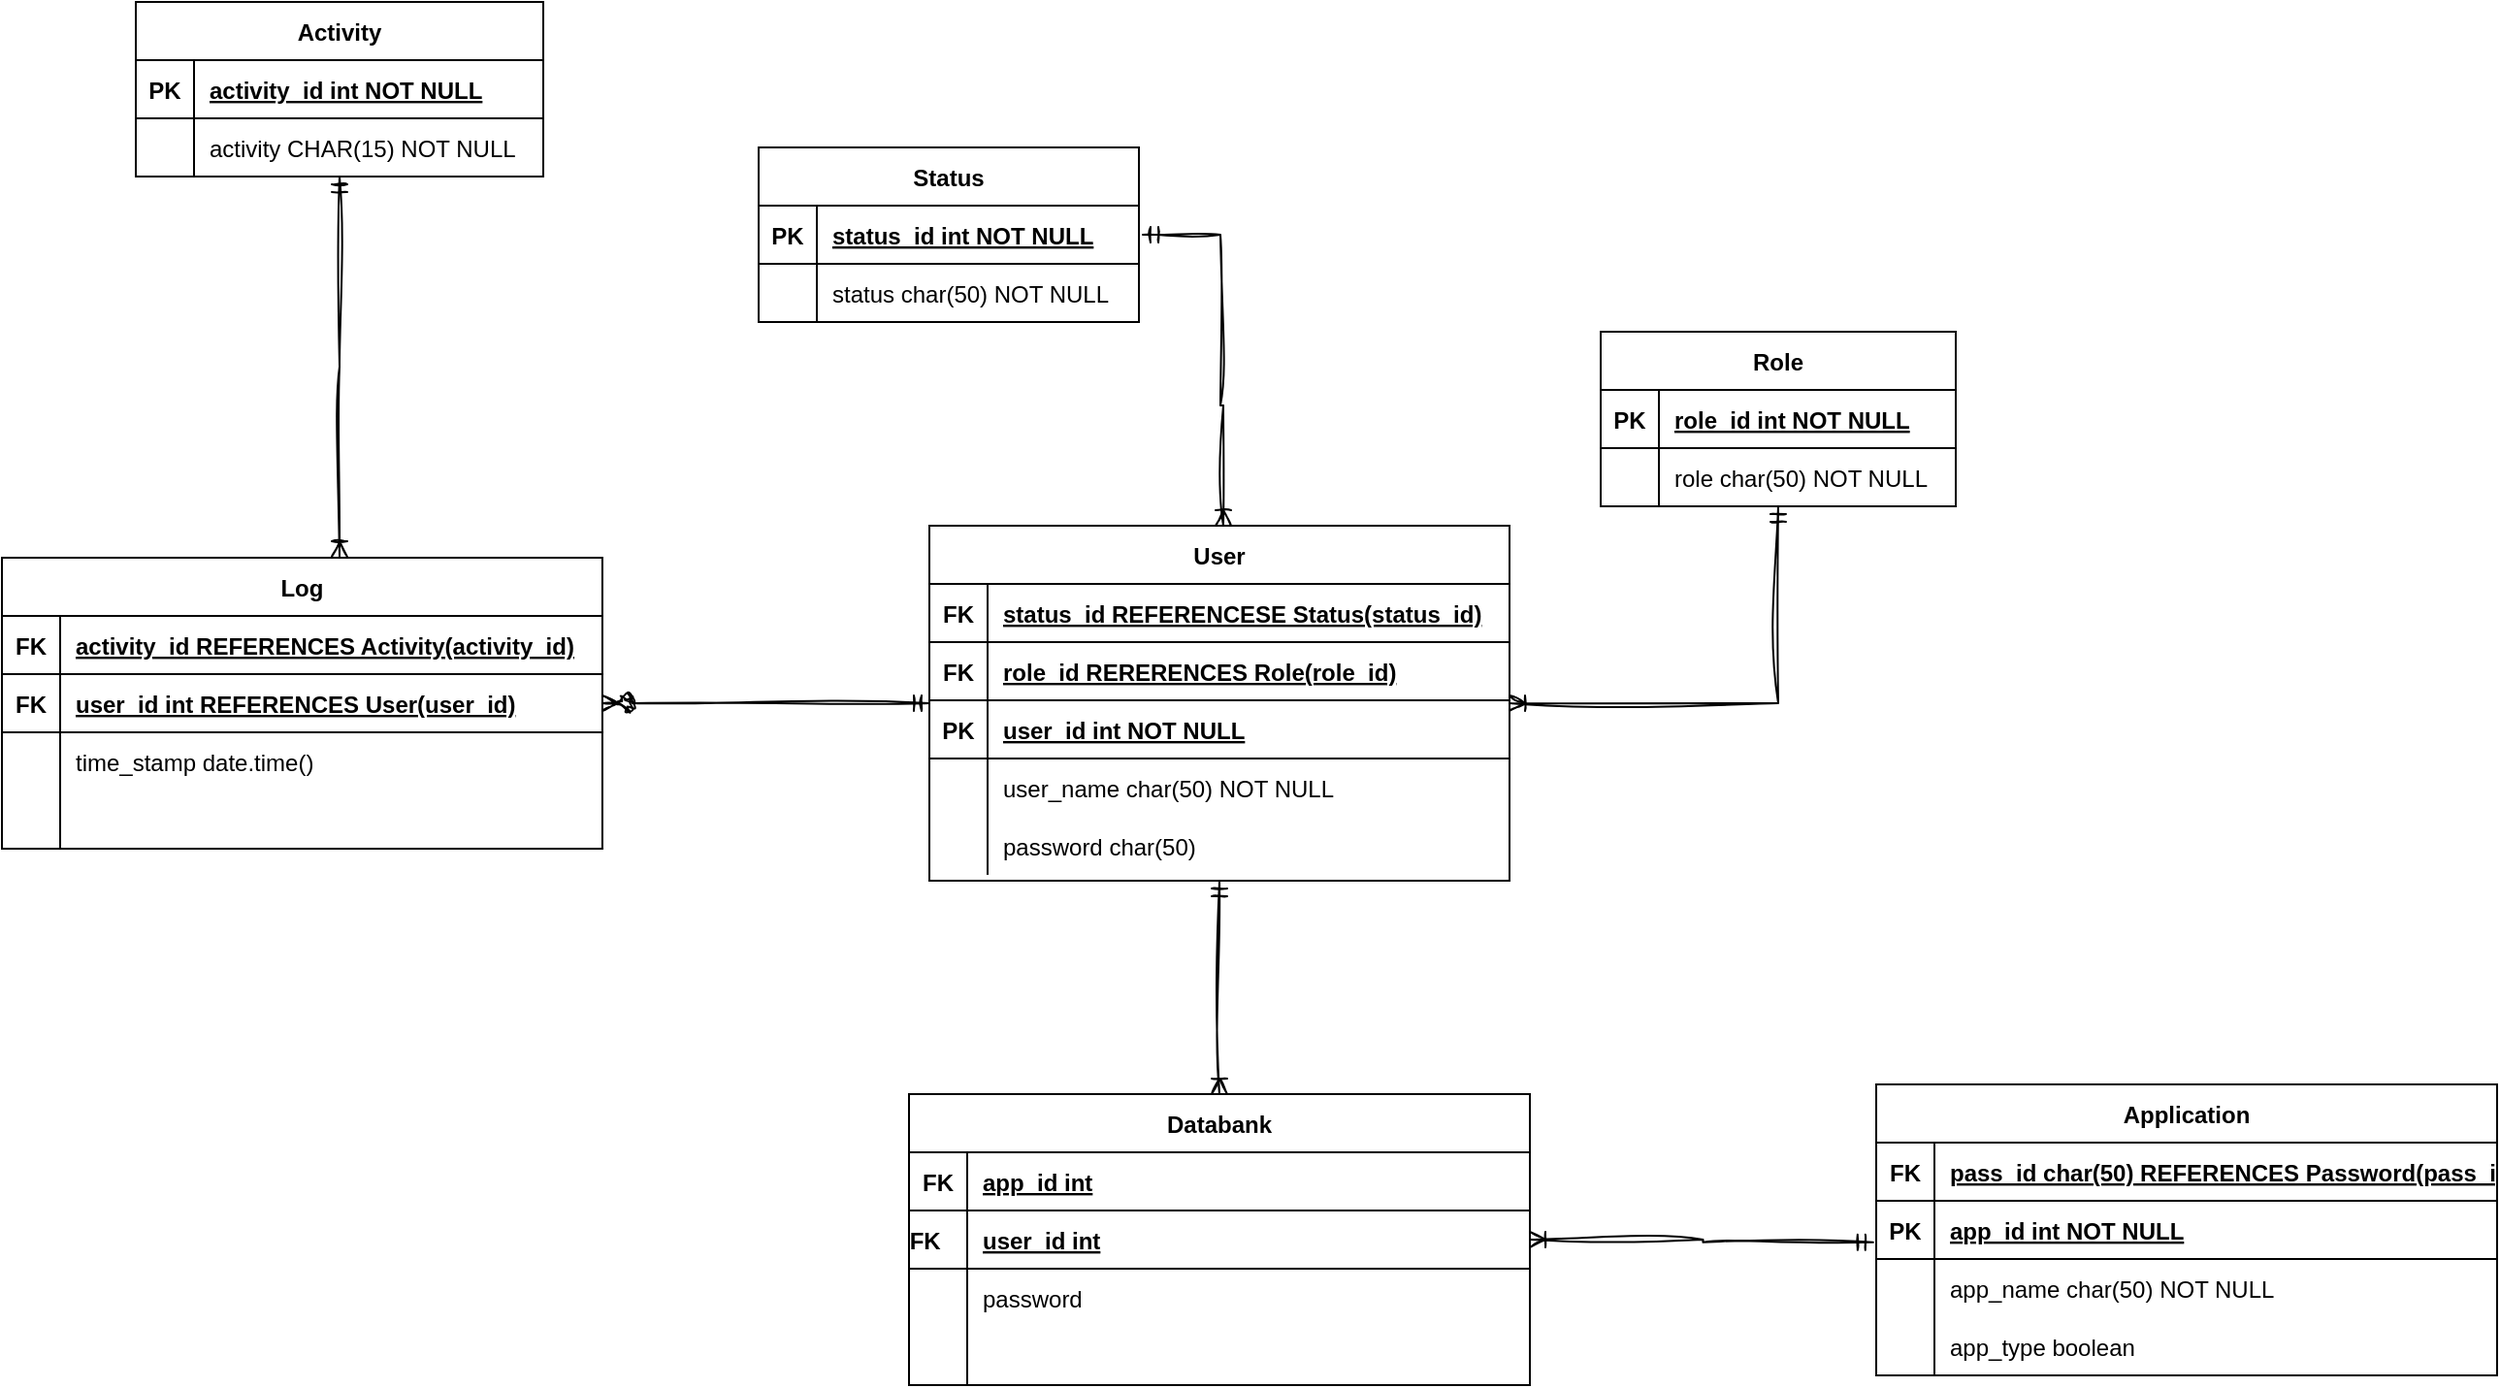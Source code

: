 <mxfile version="22.0.3" type="device">
  <diagram name="Page-1" id="aqVwQieO90Q4xsG5LB4O">
    <mxGraphModel dx="2672" dy="2032" grid="0" gridSize="10" guides="1" tooltips="1" connect="1" arrows="1" fold="1" page="0" pageScale="1" pageWidth="4681" pageHeight="3300" math="0" shadow="0">
      <root>
        <mxCell id="0" />
        <mxCell id="1" parent="0" />
        <mxCell id="vnnCWyB3f3CDW_AgEJmK-152" value="Role" style="shape=table;startSize=30;container=1;collapsible=1;childLayout=tableLayout;fixedRows=1;rowLines=0;fontStyle=1;align=center;resizeLast=1;" vertex="1" parent="1">
          <mxGeometry x="-46" y="-283" width="183" height="90" as="geometry" />
        </mxCell>
        <mxCell id="vnnCWyB3f3CDW_AgEJmK-153" value="" style="shape=tableRow;horizontal=0;startSize=0;swimlaneHead=0;swimlaneBody=0;fillColor=none;collapsible=0;dropTarget=0;points=[[0,0.5],[1,0.5]];portConstraint=eastwest;strokeColor=inherit;top=0;left=0;right=0;bottom=1;" vertex="1" parent="vnnCWyB3f3CDW_AgEJmK-152">
          <mxGeometry y="30" width="183" height="30" as="geometry" />
        </mxCell>
        <mxCell id="vnnCWyB3f3CDW_AgEJmK-154" value="PK" style="shape=partialRectangle;overflow=hidden;connectable=0;fillColor=none;strokeColor=inherit;top=0;left=0;bottom=0;right=0;fontStyle=1;" vertex="1" parent="vnnCWyB3f3CDW_AgEJmK-153">
          <mxGeometry width="30" height="30" as="geometry">
            <mxRectangle width="30" height="30" as="alternateBounds" />
          </mxGeometry>
        </mxCell>
        <mxCell id="vnnCWyB3f3CDW_AgEJmK-155" value="role_id int NOT NULL " style="shape=partialRectangle;overflow=hidden;connectable=0;fillColor=none;align=left;strokeColor=inherit;top=0;left=0;bottom=0;right=0;spacingLeft=6;fontStyle=5;" vertex="1" parent="vnnCWyB3f3CDW_AgEJmK-153">
          <mxGeometry x="30" width="153" height="30" as="geometry">
            <mxRectangle width="153" height="30" as="alternateBounds" />
          </mxGeometry>
        </mxCell>
        <mxCell id="vnnCWyB3f3CDW_AgEJmK-156" value="" style="shape=tableRow;horizontal=0;startSize=0;swimlaneHead=0;swimlaneBody=0;fillColor=none;collapsible=0;dropTarget=0;points=[[0,0.5],[1,0.5]];portConstraint=eastwest;strokeColor=inherit;top=0;left=0;right=0;bottom=0;" vertex="1" parent="vnnCWyB3f3CDW_AgEJmK-152">
          <mxGeometry y="60" width="183" height="30" as="geometry" />
        </mxCell>
        <mxCell id="vnnCWyB3f3CDW_AgEJmK-157" value="" style="shape=partialRectangle;overflow=hidden;connectable=0;fillColor=none;strokeColor=inherit;top=0;left=0;bottom=0;right=0;" vertex="1" parent="vnnCWyB3f3CDW_AgEJmK-156">
          <mxGeometry width="30" height="30" as="geometry">
            <mxRectangle width="30" height="30" as="alternateBounds" />
          </mxGeometry>
        </mxCell>
        <mxCell id="vnnCWyB3f3CDW_AgEJmK-158" value="role char(50) NOT NULL" style="shape=partialRectangle;overflow=hidden;connectable=0;fillColor=none;align=left;strokeColor=inherit;top=0;left=0;bottom=0;right=0;spacingLeft=6;" vertex="1" parent="vnnCWyB3f3CDW_AgEJmK-156">
          <mxGeometry x="30" width="153" height="30" as="geometry">
            <mxRectangle width="153" height="30" as="alternateBounds" />
          </mxGeometry>
        </mxCell>
        <mxCell id="vnnCWyB3f3CDW_AgEJmK-159" value="Status" style="shape=table;startSize=30;container=1;collapsible=1;childLayout=tableLayout;fixedRows=1;rowLines=0;fontStyle=1;align=center;resizeLast=1;" vertex="1" parent="1">
          <mxGeometry x="-480" y="-378" width="196" height="90" as="geometry" />
        </mxCell>
        <mxCell id="vnnCWyB3f3CDW_AgEJmK-160" value="" style="shape=tableRow;horizontal=0;startSize=0;swimlaneHead=0;swimlaneBody=0;fillColor=none;collapsible=0;dropTarget=0;points=[[0,0.5],[1,0.5]];portConstraint=eastwest;strokeColor=inherit;top=0;left=0;right=0;bottom=1;" vertex="1" parent="vnnCWyB3f3CDW_AgEJmK-159">
          <mxGeometry y="30" width="196" height="30" as="geometry" />
        </mxCell>
        <mxCell id="vnnCWyB3f3CDW_AgEJmK-161" value="PK" style="shape=partialRectangle;overflow=hidden;connectable=0;fillColor=none;strokeColor=inherit;top=0;left=0;bottom=0;right=0;fontStyle=1;" vertex="1" parent="vnnCWyB3f3CDW_AgEJmK-160">
          <mxGeometry width="30" height="30" as="geometry">
            <mxRectangle width="30" height="30" as="alternateBounds" />
          </mxGeometry>
        </mxCell>
        <mxCell id="vnnCWyB3f3CDW_AgEJmK-162" value="status_id int NOT NULL " style="shape=partialRectangle;overflow=hidden;connectable=0;fillColor=none;align=left;strokeColor=inherit;top=0;left=0;bottom=0;right=0;spacingLeft=6;fontStyle=5;" vertex="1" parent="vnnCWyB3f3CDW_AgEJmK-160">
          <mxGeometry x="30" width="166" height="30" as="geometry">
            <mxRectangle width="166" height="30" as="alternateBounds" />
          </mxGeometry>
        </mxCell>
        <mxCell id="vnnCWyB3f3CDW_AgEJmK-163" value="" style="shape=tableRow;horizontal=0;startSize=0;swimlaneHead=0;swimlaneBody=0;fillColor=none;collapsible=0;dropTarget=0;points=[[0,0.5],[1,0.5]];portConstraint=eastwest;strokeColor=inherit;top=0;left=0;right=0;bottom=0;" vertex="1" parent="vnnCWyB3f3CDW_AgEJmK-159">
          <mxGeometry y="60" width="196" height="30" as="geometry" />
        </mxCell>
        <mxCell id="vnnCWyB3f3CDW_AgEJmK-164" value="" style="shape=partialRectangle;overflow=hidden;connectable=0;fillColor=none;strokeColor=inherit;top=0;left=0;bottom=0;right=0;" vertex="1" parent="vnnCWyB3f3CDW_AgEJmK-163">
          <mxGeometry width="30" height="30" as="geometry">
            <mxRectangle width="30" height="30" as="alternateBounds" />
          </mxGeometry>
        </mxCell>
        <mxCell id="vnnCWyB3f3CDW_AgEJmK-165" value="status char(50) NOT NULL" style="shape=partialRectangle;overflow=hidden;connectable=0;fillColor=none;align=left;strokeColor=inherit;top=0;left=0;bottom=0;right=0;spacingLeft=6;" vertex="1" parent="vnnCWyB3f3CDW_AgEJmK-163">
          <mxGeometry x="30" width="166" height="30" as="geometry">
            <mxRectangle width="166" height="30" as="alternateBounds" />
          </mxGeometry>
        </mxCell>
        <mxCell id="vnnCWyB3f3CDW_AgEJmK-166" value="Application" style="shape=table;startSize=30;container=1;collapsible=1;childLayout=tableLayout;fixedRows=1;rowLines=0;fontStyle=1;align=center;resizeLast=1;" vertex="1" parent="1">
          <mxGeometry x="96" y="105" width="320" height="150" as="geometry" />
        </mxCell>
        <mxCell id="vnnCWyB3f3CDW_AgEJmK-167" value="" style="shape=tableRow;horizontal=0;startSize=0;swimlaneHead=0;swimlaneBody=0;fillColor=none;collapsible=0;dropTarget=0;points=[[0,0.5],[1,0.5]];portConstraint=eastwest;strokeColor=inherit;top=0;left=0;right=0;bottom=1;" vertex="1" parent="vnnCWyB3f3CDW_AgEJmK-166">
          <mxGeometry y="30" width="320" height="30" as="geometry" />
        </mxCell>
        <mxCell id="vnnCWyB3f3CDW_AgEJmK-168" value="FK" style="shape=partialRectangle;overflow=hidden;connectable=0;fillColor=none;strokeColor=inherit;top=0;left=0;bottom=0;right=0;fontStyle=1;" vertex="1" parent="vnnCWyB3f3CDW_AgEJmK-167">
          <mxGeometry width="30" height="30" as="geometry">
            <mxRectangle width="30" height="30" as="alternateBounds" />
          </mxGeometry>
        </mxCell>
        <mxCell id="vnnCWyB3f3CDW_AgEJmK-169" value="pass_id char(50) REFERENCES Password(pass_id)" style="shape=partialRectangle;overflow=hidden;connectable=0;fillColor=none;align=left;strokeColor=inherit;top=0;left=0;bottom=0;right=0;spacingLeft=6;fontStyle=5;" vertex="1" parent="vnnCWyB3f3CDW_AgEJmK-167">
          <mxGeometry x="30" width="290" height="30" as="geometry">
            <mxRectangle width="290" height="30" as="alternateBounds" />
          </mxGeometry>
        </mxCell>
        <mxCell id="vnnCWyB3f3CDW_AgEJmK-170" value="" style="shape=tableRow;horizontal=0;startSize=0;swimlaneHead=0;swimlaneBody=0;fillColor=none;collapsible=0;dropTarget=0;points=[[0,0.5],[1,0.5]];portConstraint=eastwest;strokeColor=inherit;top=0;left=0;right=0;bottom=1;" vertex="1" parent="vnnCWyB3f3CDW_AgEJmK-166">
          <mxGeometry y="60" width="320" height="30" as="geometry" />
        </mxCell>
        <mxCell id="vnnCWyB3f3CDW_AgEJmK-171" value="PK" style="shape=partialRectangle;overflow=hidden;connectable=0;fillColor=none;strokeColor=inherit;top=0;left=0;bottom=0;right=0;fontStyle=1;" vertex="1" parent="vnnCWyB3f3CDW_AgEJmK-170">
          <mxGeometry width="30" height="30" as="geometry">
            <mxRectangle width="30" height="30" as="alternateBounds" />
          </mxGeometry>
        </mxCell>
        <mxCell id="vnnCWyB3f3CDW_AgEJmK-172" value="app_id int NOT NULL " style="shape=partialRectangle;overflow=hidden;connectable=0;fillColor=none;align=left;strokeColor=inherit;top=0;left=0;bottom=0;right=0;spacingLeft=6;fontStyle=5;" vertex="1" parent="vnnCWyB3f3CDW_AgEJmK-170">
          <mxGeometry x="30" width="290" height="30" as="geometry">
            <mxRectangle width="290" height="30" as="alternateBounds" />
          </mxGeometry>
        </mxCell>
        <mxCell id="vnnCWyB3f3CDW_AgEJmK-173" value="" style="shape=tableRow;horizontal=0;startSize=0;swimlaneHead=0;swimlaneBody=0;fillColor=none;collapsible=0;dropTarget=0;points=[[0,0.5],[1,0.5]];portConstraint=eastwest;strokeColor=inherit;top=0;left=0;right=0;bottom=0;" vertex="1" parent="vnnCWyB3f3CDW_AgEJmK-166">
          <mxGeometry y="90" width="320" height="30" as="geometry" />
        </mxCell>
        <mxCell id="vnnCWyB3f3CDW_AgEJmK-174" value="" style="shape=partialRectangle;overflow=hidden;connectable=0;fillColor=none;strokeColor=inherit;top=0;left=0;bottom=0;right=0;" vertex="1" parent="vnnCWyB3f3CDW_AgEJmK-173">
          <mxGeometry width="30" height="30" as="geometry">
            <mxRectangle width="30" height="30" as="alternateBounds" />
          </mxGeometry>
        </mxCell>
        <mxCell id="vnnCWyB3f3CDW_AgEJmK-175" value="app_name char(50) NOT NULL" style="shape=partialRectangle;overflow=hidden;connectable=0;fillColor=none;align=left;strokeColor=inherit;top=0;left=0;bottom=0;right=0;spacingLeft=6;" vertex="1" parent="vnnCWyB3f3CDW_AgEJmK-173">
          <mxGeometry x="30" width="290" height="30" as="geometry">
            <mxRectangle width="290" height="30" as="alternateBounds" />
          </mxGeometry>
        </mxCell>
        <mxCell id="vnnCWyB3f3CDW_AgEJmK-176" value="" style="shape=tableRow;horizontal=0;startSize=0;swimlaneHead=0;swimlaneBody=0;fillColor=none;collapsible=0;dropTarget=0;points=[[0,0.5],[1,0.5]];portConstraint=eastwest;strokeColor=inherit;top=0;left=0;right=0;bottom=0;" vertex="1" parent="vnnCWyB3f3CDW_AgEJmK-166">
          <mxGeometry y="120" width="320" height="30" as="geometry" />
        </mxCell>
        <mxCell id="vnnCWyB3f3CDW_AgEJmK-177" value="" style="shape=partialRectangle;overflow=hidden;connectable=0;fillColor=none;strokeColor=inherit;top=0;left=0;bottom=0;right=0;" vertex="1" parent="vnnCWyB3f3CDW_AgEJmK-176">
          <mxGeometry width="30" height="30" as="geometry">
            <mxRectangle width="30" height="30" as="alternateBounds" />
          </mxGeometry>
        </mxCell>
        <mxCell id="vnnCWyB3f3CDW_AgEJmK-178" value="app_type boolean" style="shape=partialRectangle;overflow=hidden;connectable=0;fillColor=none;align=left;strokeColor=inherit;top=0;left=0;bottom=0;right=0;spacingLeft=6;" vertex="1" parent="vnnCWyB3f3CDW_AgEJmK-176">
          <mxGeometry x="30" width="290" height="30" as="geometry">
            <mxRectangle width="290" height="30" as="alternateBounds" />
          </mxGeometry>
        </mxCell>
        <mxCell id="vnnCWyB3f3CDW_AgEJmK-225" style="edgeStyle=orthogonalEdgeStyle;rounded=0;sketch=1;hachureGap=4;jiggle=2;curveFitting=1;orthogonalLoop=1;jettySize=auto;html=1;fontFamily=Architects Daughter;fontSource=https%3A%2F%2Ffonts.googleapis.com%2Fcss%3Ffamily%3DArchitects%2BDaughter;fontSize=16;startArrow=ERmandOne;startFill=0;endArrow=ERoneToMany;endFill=0;" edge="1" parent="1" source="vnnCWyB3f3CDW_AgEJmK-186">
          <mxGeometry relative="1" as="geometry">
            <mxPoint x="-696" y="-167" as="targetPoint" />
          </mxGeometry>
        </mxCell>
        <mxCell id="vnnCWyB3f3CDW_AgEJmK-186" value="Activity" style="shape=table;startSize=30;container=1;collapsible=1;childLayout=tableLayout;fixedRows=1;rowLines=0;fontStyle=1;align=center;resizeLast=1;" vertex="1" parent="1">
          <mxGeometry x="-801" y="-453" width="210" height="90" as="geometry" />
        </mxCell>
        <mxCell id="vnnCWyB3f3CDW_AgEJmK-187" value="" style="shape=tableRow;horizontal=0;startSize=0;swimlaneHead=0;swimlaneBody=0;fillColor=none;collapsible=0;dropTarget=0;points=[[0,0.5],[1,0.5]];portConstraint=eastwest;strokeColor=inherit;top=0;left=0;right=0;bottom=1;" vertex="1" parent="vnnCWyB3f3CDW_AgEJmK-186">
          <mxGeometry y="30" width="210" height="30" as="geometry" />
        </mxCell>
        <mxCell id="vnnCWyB3f3CDW_AgEJmK-188" value="PK" style="shape=partialRectangle;overflow=hidden;connectable=0;fillColor=none;strokeColor=inherit;top=0;left=0;bottom=0;right=0;fontStyle=1;" vertex="1" parent="vnnCWyB3f3CDW_AgEJmK-187">
          <mxGeometry width="30" height="30" as="geometry">
            <mxRectangle width="30" height="30" as="alternateBounds" />
          </mxGeometry>
        </mxCell>
        <mxCell id="vnnCWyB3f3CDW_AgEJmK-189" value="activity_id int NOT NULL " style="shape=partialRectangle;overflow=hidden;connectable=0;fillColor=none;align=left;strokeColor=inherit;top=0;left=0;bottom=0;right=0;spacingLeft=6;fontStyle=5;" vertex="1" parent="vnnCWyB3f3CDW_AgEJmK-187">
          <mxGeometry x="30" width="180" height="30" as="geometry">
            <mxRectangle width="180" height="30" as="alternateBounds" />
          </mxGeometry>
        </mxCell>
        <mxCell id="vnnCWyB3f3CDW_AgEJmK-190" value="" style="shape=tableRow;horizontal=0;startSize=0;swimlaneHead=0;swimlaneBody=0;fillColor=none;collapsible=0;dropTarget=0;points=[[0,0.5],[1,0.5]];portConstraint=eastwest;strokeColor=inherit;top=0;left=0;right=0;bottom=0;" vertex="1" parent="vnnCWyB3f3CDW_AgEJmK-186">
          <mxGeometry y="60" width="210" height="30" as="geometry" />
        </mxCell>
        <mxCell id="vnnCWyB3f3CDW_AgEJmK-191" value="" style="shape=partialRectangle;overflow=hidden;connectable=0;fillColor=none;strokeColor=inherit;top=0;left=0;bottom=0;right=0;" vertex="1" parent="vnnCWyB3f3CDW_AgEJmK-190">
          <mxGeometry width="30" height="30" as="geometry">
            <mxRectangle width="30" height="30" as="alternateBounds" />
          </mxGeometry>
        </mxCell>
        <mxCell id="vnnCWyB3f3CDW_AgEJmK-192" value="activity CHAR(15) NOT NULL" style="shape=partialRectangle;overflow=hidden;connectable=0;fillColor=none;align=left;strokeColor=inherit;top=0;left=0;bottom=0;right=0;spacingLeft=6;" vertex="1" parent="vnnCWyB3f3CDW_AgEJmK-190">
          <mxGeometry x="30" width="180" height="30" as="geometry">
            <mxRectangle width="180" height="30" as="alternateBounds" />
          </mxGeometry>
        </mxCell>
        <mxCell id="vnnCWyB3f3CDW_AgEJmK-206" style="edgeStyle=orthogonalEdgeStyle;rounded=0;sketch=1;hachureGap=4;jiggle=2;curveFitting=1;orthogonalLoop=1;jettySize=auto;html=1;entryX=0.5;entryY=1;entryDx=0;entryDy=0;fontFamily=Architects Daughter;fontSource=https%3A%2F%2Ffonts.googleapis.com%2Fcss%3Ffamily%3DArchitects%2BDaughter;fontSize=16;endArrow=ERmandOne;endFill=0;startArrow=ERoneToMany;startFill=0;" edge="1" parent="1" source="vnnCWyB3f3CDW_AgEJmK-136" target="vnnCWyB3f3CDW_AgEJmK-152">
          <mxGeometry relative="1" as="geometry" />
        </mxCell>
        <mxCell id="vnnCWyB3f3CDW_AgEJmK-207" style="edgeStyle=orthogonalEdgeStyle;rounded=0;sketch=1;hachureGap=4;jiggle=2;curveFitting=1;orthogonalLoop=1;jettySize=auto;html=1;entryX=1;entryY=0.5;entryDx=0;entryDy=0;fontFamily=Architects Daughter;fontSource=https%3A%2F%2Ffonts.googleapis.com%2Fcss%3Ffamily%3DArchitects%2BDaughter;fontSize=16;endArrow=ERmandOne;endFill=0;startArrow=ERoneToMany;startFill=0;" edge="1" parent="1">
          <mxGeometry relative="1" as="geometry">
            <mxPoint x="-240.512" y="-183" as="sourcePoint" />
            <mxPoint x="-282.0" y="-333" as="targetPoint" />
            <Array as="points">
              <mxPoint x="-241" y="-245" />
              <mxPoint x="-242" y="-245" />
              <mxPoint x="-242" y="-333" />
            </Array>
          </mxGeometry>
        </mxCell>
        <mxCell id="vnnCWyB3f3CDW_AgEJmK-222" style="edgeStyle=orthogonalEdgeStyle;rounded=0;sketch=1;hachureGap=4;jiggle=2;curveFitting=1;orthogonalLoop=1;jettySize=auto;html=1;fontFamily=Architects Daughter;fontSource=https%3A%2F%2Ffonts.googleapis.com%2Fcss%3Ffamily%3DArchitects%2BDaughter;fontSize=16;endArrow=ERoneToMany;endFill=0;startArrow=ERmandOne;startFill=0;" edge="1" parent="1" source="vnnCWyB3f3CDW_AgEJmK-136" target="vnnCWyB3f3CDW_AgEJmK-208">
          <mxGeometry relative="1" as="geometry" />
        </mxCell>
        <mxCell id="vnnCWyB3f3CDW_AgEJmK-224" style="edgeStyle=orthogonalEdgeStyle;rounded=0;sketch=1;hachureGap=4;jiggle=2;curveFitting=1;orthogonalLoop=1;jettySize=auto;html=1;entryX=1;entryY=0.5;entryDx=0;entryDy=0;fontFamily=Architects Daughter;fontSource=https%3A%2F%2Ffonts.googleapis.com%2Fcss%3Ffamily%3DArchitects%2BDaughter;fontSize=16;endArrow=ERzeroToMany;endFill=0;startArrow=ERmandOne;startFill=0;" edge="1" parent="1" source="vnnCWyB3f3CDW_AgEJmK-136" target="vnnCWyB3f3CDW_AgEJmK-197">
          <mxGeometry relative="1" as="geometry" />
        </mxCell>
        <mxCell id="vnnCWyB3f3CDW_AgEJmK-136" value="User" style="shape=table;startSize=30;container=1;collapsible=1;childLayout=tableLayout;fixedRows=1;rowLines=0;fontStyle=1;align=center;resizeLast=1;" vertex="1" parent="1">
          <mxGeometry x="-392" y="-183" width="299" height="183" as="geometry" />
        </mxCell>
        <mxCell id="vnnCWyB3f3CDW_AgEJmK-137" value="" style="shape=tableRow;horizontal=0;startSize=0;swimlaneHead=0;swimlaneBody=0;fillColor=none;collapsible=0;dropTarget=0;points=[[0,0.5],[1,0.5]];portConstraint=eastwest;strokeColor=inherit;top=0;left=0;right=0;bottom=1;" vertex="1" parent="vnnCWyB3f3CDW_AgEJmK-136">
          <mxGeometry y="30" width="299" height="30" as="geometry" />
        </mxCell>
        <mxCell id="vnnCWyB3f3CDW_AgEJmK-138" value="FK" style="shape=partialRectangle;overflow=hidden;connectable=0;fillColor=none;strokeColor=inherit;top=0;left=0;bottom=0;right=0;fontStyle=1;" vertex="1" parent="vnnCWyB3f3CDW_AgEJmK-137">
          <mxGeometry width="30" height="30" as="geometry">
            <mxRectangle width="30" height="30" as="alternateBounds" />
          </mxGeometry>
        </mxCell>
        <mxCell id="vnnCWyB3f3CDW_AgEJmK-139" value="status_id REFERENCESE Status(status_id)" style="shape=partialRectangle;overflow=hidden;connectable=0;fillColor=none;align=left;strokeColor=inherit;top=0;left=0;bottom=0;right=0;spacingLeft=6;fontStyle=5;" vertex="1" parent="vnnCWyB3f3CDW_AgEJmK-137">
          <mxGeometry x="30" width="269" height="30" as="geometry">
            <mxRectangle width="269" height="30" as="alternateBounds" />
          </mxGeometry>
        </mxCell>
        <mxCell id="vnnCWyB3f3CDW_AgEJmK-140" value="" style="shape=tableRow;horizontal=0;startSize=0;swimlaneHead=0;swimlaneBody=0;fillColor=none;collapsible=0;dropTarget=0;points=[[0,0.5],[1,0.5]];portConstraint=eastwest;strokeColor=inherit;top=0;left=0;right=0;bottom=1;" vertex="1" parent="vnnCWyB3f3CDW_AgEJmK-136">
          <mxGeometry y="60" width="299" height="30" as="geometry" />
        </mxCell>
        <mxCell id="vnnCWyB3f3CDW_AgEJmK-141" value="FK" style="shape=partialRectangle;overflow=hidden;connectable=0;fillColor=none;strokeColor=inherit;top=0;left=0;bottom=0;right=0;fontStyle=1;" vertex="1" parent="vnnCWyB3f3CDW_AgEJmK-140">
          <mxGeometry width="30" height="30" as="geometry">
            <mxRectangle width="30" height="30" as="alternateBounds" />
          </mxGeometry>
        </mxCell>
        <mxCell id="vnnCWyB3f3CDW_AgEJmK-142" value="role_id RERERENCES Role(role_id)" style="shape=partialRectangle;overflow=hidden;connectable=0;fillColor=none;align=left;strokeColor=inherit;top=0;left=0;bottom=0;right=0;spacingLeft=6;fontStyle=5;" vertex="1" parent="vnnCWyB3f3CDW_AgEJmK-140">
          <mxGeometry x="30" width="269" height="30" as="geometry">
            <mxRectangle width="269" height="30" as="alternateBounds" />
          </mxGeometry>
        </mxCell>
        <mxCell id="vnnCWyB3f3CDW_AgEJmK-143" value="" style="shape=tableRow;horizontal=0;startSize=0;swimlaneHead=0;swimlaneBody=0;fillColor=none;collapsible=0;dropTarget=0;points=[[0,0.5],[1,0.5]];portConstraint=eastwest;strokeColor=inherit;top=0;left=0;right=0;bottom=1;" vertex="1" parent="vnnCWyB3f3CDW_AgEJmK-136">
          <mxGeometry y="90" width="299" height="30" as="geometry" />
        </mxCell>
        <mxCell id="vnnCWyB3f3CDW_AgEJmK-144" value="PK" style="shape=partialRectangle;overflow=hidden;connectable=0;fillColor=none;strokeColor=inherit;top=0;left=0;bottom=0;right=0;fontStyle=1;" vertex="1" parent="vnnCWyB3f3CDW_AgEJmK-143">
          <mxGeometry width="30" height="30" as="geometry">
            <mxRectangle width="30" height="30" as="alternateBounds" />
          </mxGeometry>
        </mxCell>
        <mxCell id="vnnCWyB3f3CDW_AgEJmK-145" value="user_id int NOT NULL " style="shape=partialRectangle;overflow=hidden;connectable=0;fillColor=none;align=left;strokeColor=inherit;top=0;left=0;bottom=0;right=0;spacingLeft=6;fontStyle=5;" vertex="1" parent="vnnCWyB3f3CDW_AgEJmK-143">
          <mxGeometry x="30" width="269" height="30" as="geometry">
            <mxRectangle width="269" height="30" as="alternateBounds" />
          </mxGeometry>
        </mxCell>
        <mxCell id="vnnCWyB3f3CDW_AgEJmK-146" value="" style="shape=tableRow;horizontal=0;startSize=0;swimlaneHead=0;swimlaneBody=0;fillColor=none;collapsible=0;dropTarget=0;points=[[0,0.5],[1,0.5]];portConstraint=eastwest;strokeColor=inherit;top=0;left=0;right=0;bottom=0;" vertex="1" parent="vnnCWyB3f3CDW_AgEJmK-136">
          <mxGeometry y="120" width="299" height="30" as="geometry" />
        </mxCell>
        <mxCell id="vnnCWyB3f3CDW_AgEJmK-147" value="" style="shape=partialRectangle;overflow=hidden;connectable=0;fillColor=none;strokeColor=inherit;top=0;left=0;bottom=0;right=0;" vertex="1" parent="vnnCWyB3f3CDW_AgEJmK-146">
          <mxGeometry width="30" height="30" as="geometry">
            <mxRectangle width="30" height="30" as="alternateBounds" />
          </mxGeometry>
        </mxCell>
        <mxCell id="vnnCWyB3f3CDW_AgEJmK-148" value="user_name char(50) NOT NULL" style="shape=partialRectangle;overflow=hidden;connectable=0;fillColor=none;align=left;strokeColor=inherit;top=0;left=0;bottom=0;right=0;spacingLeft=6;" vertex="1" parent="vnnCWyB3f3CDW_AgEJmK-146">
          <mxGeometry x="30" width="269" height="30" as="geometry">
            <mxRectangle width="269" height="30" as="alternateBounds" />
          </mxGeometry>
        </mxCell>
        <mxCell id="vnnCWyB3f3CDW_AgEJmK-149" value="" style="shape=tableRow;horizontal=0;startSize=0;swimlaneHead=0;swimlaneBody=0;fillColor=none;collapsible=0;dropTarget=0;points=[[0,0.5],[1,0.5]];portConstraint=eastwest;strokeColor=inherit;top=0;left=0;right=0;bottom=0;" vertex="1" parent="vnnCWyB3f3CDW_AgEJmK-136">
          <mxGeometry y="150" width="299" height="30" as="geometry" />
        </mxCell>
        <mxCell id="vnnCWyB3f3CDW_AgEJmK-150" value="" style="shape=partialRectangle;overflow=hidden;connectable=0;fillColor=none;strokeColor=inherit;top=0;left=0;bottom=0;right=0;" vertex="1" parent="vnnCWyB3f3CDW_AgEJmK-149">
          <mxGeometry width="30" height="30" as="geometry">
            <mxRectangle width="30" height="30" as="alternateBounds" />
          </mxGeometry>
        </mxCell>
        <mxCell id="vnnCWyB3f3CDW_AgEJmK-151" value="password char(50)" style="shape=partialRectangle;overflow=hidden;connectable=0;fillColor=none;align=left;strokeColor=inherit;top=0;left=0;bottom=0;right=0;spacingLeft=6;" vertex="1" parent="vnnCWyB3f3CDW_AgEJmK-149">
          <mxGeometry x="30" width="269" height="30" as="geometry">
            <mxRectangle width="269" height="30" as="alternateBounds" />
          </mxGeometry>
        </mxCell>
        <mxCell id="vnnCWyB3f3CDW_AgEJmK-193" value="Log" style="shape=table;startSize=30;container=1;collapsible=1;childLayout=tableLayout;fixedRows=1;rowLines=0;fontStyle=1;align=center;resizeLast=1;" vertex="1" parent="1">
          <mxGeometry x="-870" y="-166.5" width="309.458" height="150" as="geometry" />
        </mxCell>
        <mxCell id="vnnCWyB3f3CDW_AgEJmK-194" value="" style="shape=tableRow;horizontal=0;startSize=0;swimlaneHead=0;swimlaneBody=0;fillColor=none;collapsible=0;dropTarget=0;points=[[0,0.5],[1,0.5]];portConstraint=eastwest;strokeColor=inherit;top=0;left=0;right=0;bottom=1;" vertex="1" parent="vnnCWyB3f3CDW_AgEJmK-193">
          <mxGeometry y="30" width="309.458" height="30" as="geometry" />
        </mxCell>
        <mxCell id="vnnCWyB3f3CDW_AgEJmK-195" value="FK" style="shape=partialRectangle;overflow=hidden;connectable=0;fillColor=none;strokeColor=inherit;top=0;left=0;bottom=0;right=0;fontStyle=1;" vertex="1" parent="vnnCWyB3f3CDW_AgEJmK-194">
          <mxGeometry width="30" height="30" as="geometry">
            <mxRectangle width="30" height="30" as="alternateBounds" />
          </mxGeometry>
        </mxCell>
        <mxCell id="vnnCWyB3f3CDW_AgEJmK-196" value="activity_id REFERENCES Activity(activity_id)" style="shape=partialRectangle;overflow=hidden;connectable=0;fillColor=none;align=left;strokeColor=inherit;top=0;left=0;bottom=0;right=0;spacingLeft=6;fontStyle=5;" vertex="1" parent="vnnCWyB3f3CDW_AgEJmK-194">
          <mxGeometry x="30" width="279.458" height="30" as="geometry">
            <mxRectangle width="279.458" height="30" as="alternateBounds" />
          </mxGeometry>
        </mxCell>
        <mxCell id="vnnCWyB3f3CDW_AgEJmK-197" value="" style="shape=tableRow;horizontal=0;startSize=0;swimlaneHead=0;swimlaneBody=0;fillColor=none;collapsible=0;dropTarget=0;points=[[0,0.5],[1,0.5]];portConstraint=eastwest;strokeColor=inherit;top=0;left=0;right=0;bottom=1;" vertex="1" parent="vnnCWyB3f3CDW_AgEJmK-193">
          <mxGeometry y="60" width="309.458" height="30" as="geometry" />
        </mxCell>
        <mxCell id="vnnCWyB3f3CDW_AgEJmK-198" value="FK" style="shape=partialRectangle;overflow=hidden;connectable=0;fillColor=none;strokeColor=inherit;top=0;left=0;bottom=0;right=0;fontStyle=1;" vertex="1" parent="vnnCWyB3f3CDW_AgEJmK-197">
          <mxGeometry width="30" height="30" as="geometry">
            <mxRectangle width="30" height="30" as="alternateBounds" />
          </mxGeometry>
        </mxCell>
        <mxCell id="vnnCWyB3f3CDW_AgEJmK-199" value="user_id int REFERENCES User(user_id)" style="shape=partialRectangle;overflow=hidden;connectable=0;fillColor=none;align=left;strokeColor=inherit;top=0;left=0;bottom=0;right=0;spacingLeft=6;fontStyle=5;" vertex="1" parent="vnnCWyB3f3CDW_AgEJmK-197">
          <mxGeometry x="30" width="279.458" height="30" as="geometry">
            <mxRectangle width="279.458" height="30" as="alternateBounds" />
          </mxGeometry>
        </mxCell>
        <mxCell id="vnnCWyB3f3CDW_AgEJmK-203" value="" style="shape=tableRow;horizontal=0;startSize=0;swimlaneHead=0;swimlaneBody=0;fillColor=none;collapsible=0;dropTarget=0;points=[[0,0.5],[1,0.5]];portConstraint=eastwest;strokeColor=inherit;top=0;left=0;right=0;bottom=0;" vertex="1" parent="vnnCWyB3f3CDW_AgEJmK-193">
          <mxGeometry y="90" width="309.458" height="30" as="geometry" />
        </mxCell>
        <mxCell id="vnnCWyB3f3CDW_AgEJmK-204" value="" style="shape=partialRectangle;overflow=hidden;connectable=0;fillColor=none;strokeColor=inherit;top=0;left=0;bottom=0;right=0;" vertex="1" parent="vnnCWyB3f3CDW_AgEJmK-203">
          <mxGeometry width="30" height="30" as="geometry">
            <mxRectangle width="30" height="30" as="alternateBounds" />
          </mxGeometry>
        </mxCell>
        <mxCell id="vnnCWyB3f3CDW_AgEJmK-205" value="time_stamp date.time()" style="shape=partialRectangle;overflow=hidden;connectable=0;fillColor=none;align=left;strokeColor=inherit;top=0;left=0;bottom=0;right=0;spacingLeft=6;" vertex="1" parent="vnnCWyB3f3CDW_AgEJmK-203">
          <mxGeometry x="30" width="279.458" height="30" as="geometry">
            <mxRectangle width="279.458" height="30" as="alternateBounds" />
          </mxGeometry>
        </mxCell>
        <mxCell id="vnnCWyB3f3CDW_AgEJmK-200" value="" style="shape=tableRow;horizontal=0;startSize=0;swimlaneHead=0;swimlaneBody=0;fillColor=none;collapsible=0;dropTarget=0;points=[[0,0.5],[1,0.5]];portConstraint=eastwest;strokeColor=inherit;top=0;left=0;right=0;bottom=1;" vertex="1" parent="vnnCWyB3f3CDW_AgEJmK-193">
          <mxGeometry y="120" width="309.458" height="30" as="geometry" />
        </mxCell>
        <mxCell id="vnnCWyB3f3CDW_AgEJmK-201" value="" style="shape=partialRectangle;overflow=hidden;connectable=0;fillColor=none;strokeColor=inherit;top=0;left=0;bottom=0;right=0;fontStyle=1;" vertex="1" parent="vnnCWyB3f3CDW_AgEJmK-200">
          <mxGeometry width="30" height="30" as="geometry">
            <mxRectangle width="30" height="30" as="alternateBounds" />
          </mxGeometry>
        </mxCell>
        <mxCell id="vnnCWyB3f3CDW_AgEJmK-202" value="" style="shape=partialRectangle;overflow=hidden;connectable=0;fillColor=none;align=left;strokeColor=inherit;top=0;left=0;bottom=0;right=0;spacingLeft=6;fontStyle=5;" vertex="1" parent="vnnCWyB3f3CDW_AgEJmK-200">
          <mxGeometry x="30" width="279.458" height="30" as="geometry">
            <mxRectangle width="279.458" height="30" as="alternateBounds" />
          </mxGeometry>
        </mxCell>
        <mxCell id="vnnCWyB3f3CDW_AgEJmK-208" value="Databank" style="shape=table;startSize=30;container=1;collapsible=1;childLayout=tableLayout;fixedRows=1;rowLines=0;fontStyle=1;align=center;resizeLast=1;" vertex="1" parent="1">
          <mxGeometry x="-402.5" y="110" width="320" height="150" as="geometry" />
        </mxCell>
        <mxCell id="vnnCWyB3f3CDW_AgEJmK-209" value="" style="shape=tableRow;horizontal=0;startSize=0;swimlaneHead=0;swimlaneBody=0;fillColor=none;collapsible=0;dropTarget=0;points=[[0,0.5],[1,0.5]];portConstraint=eastwest;strokeColor=inherit;top=0;left=0;right=0;bottom=1;" vertex="1" parent="vnnCWyB3f3CDW_AgEJmK-208">
          <mxGeometry y="30" width="320" height="30" as="geometry" />
        </mxCell>
        <mxCell id="vnnCWyB3f3CDW_AgEJmK-210" value="FK" style="shape=partialRectangle;overflow=hidden;connectable=0;fillColor=none;strokeColor=inherit;top=0;left=0;bottom=0;right=0;fontStyle=1;" vertex="1" parent="vnnCWyB3f3CDW_AgEJmK-209">
          <mxGeometry width="30" height="30" as="geometry">
            <mxRectangle width="30" height="30" as="alternateBounds" />
          </mxGeometry>
        </mxCell>
        <mxCell id="vnnCWyB3f3CDW_AgEJmK-211" value="app_id int" style="shape=partialRectangle;overflow=hidden;connectable=0;fillColor=none;align=left;strokeColor=inherit;top=0;left=0;bottom=0;right=0;spacingLeft=6;fontStyle=5;" vertex="1" parent="vnnCWyB3f3CDW_AgEJmK-209">
          <mxGeometry x="30" width="290" height="30" as="geometry">
            <mxRectangle width="290" height="30" as="alternateBounds" />
          </mxGeometry>
        </mxCell>
        <mxCell id="vnnCWyB3f3CDW_AgEJmK-212" value="" style="shape=tableRow;horizontal=0;startSize=0;swimlaneHead=0;swimlaneBody=0;fillColor=none;collapsible=0;dropTarget=0;points=[[0,0.5],[1,0.5]];portConstraint=eastwest;strokeColor=inherit;top=0;left=0;right=0;bottom=1;" vertex="1" parent="vnnCWyB3f3CDW_AgEJmK-208">
          <mxGeometry y="60" width="320" height="30" as="geometry" />
        </mxCell>
        <mxCell id="vnnCWyB3f3CDW_AgEJmK-213" value="FK    " style="shape=partialRectangle;overflow=hidden;connectable=0;fillColor=none;strokeColor=inherit;top=0;left=0;bottom=0;right=0;fontStyle=1;" vertex="1" parent="vnnCWyB3f3CDW_AgEJmK-212">
          <mxGeometry width="30" height="30" as="geometry">
            <mxRectangle width="30" height="30" as="alternateBounds" />
          </mxGeometry>
        </mxCell>
        <mxCell id="vnnCWyB3f3CDW_AgEJmK-214" value="user_id int" style="shape=partialRectangle;overflow=hidden;connectable=0;fillColor=none;align=left;strokeColor=inherit;top=0;left=0;bottom=0;right=0;spacingLeft=6;fontStyle=5;" vertex="1" parent="vnnCWyB3f3CDW_AgEJmK-212">
          <mxGeometry x="30" width="290" height="30" as="geometry">
            <mxRectangle width="290" height="30" as="alternateBounds" />
          </mxGeometry>
        </mxCell>
        <mxCell id="vnnCWyB3f3CDW_AgEJmK-215" value="" style="shape=tableRow;horizontal=0;startSize=0;swimlaneHead=0;swimlaneBody=0;fillColor=none;collapsible=0;dropTarget=0;points=[[0,0.5],[1,0.5]];portConstraint=eastwest;strokeColor=inherit;top=0;left=0;right=0;bottom=0;" vertex="1" parent="vnnCWyB3f3CDW_AgEJmK-208">
          <mxGeometry y="90" width="320" height="30" as="geometry" />
        </mxCell>
        <mxCell id="vnnCWyB3f3CDW_AgEJmK-216" value="" style="shape=partialRectangle;overflow=hidden;connectable=0;fillColor=none;strokeColor=inherit;top=0;left=0;bottom=0;right=0;" vertex="1" parent="vnnCWyB3f3CDW_AgEJmK-215">
          <mxGeometry width="30" height="30" as="geometry">
            <mxRectangle width="30" height="30" as="alternateBounds" />
          </mxGeometry>
        </mxCell>
        <mxCell id="vnnCWyB3f3CDW_AgEJmK-217" value="password" style="shape=partialRectangle;overflow=hidden;connectable=0;fillColor=none;align=left;strokeColor=inherit;top=0;left=0;bottom=0;right=0;spacingLeft=6;" vertex="1" parent="vnnCWyB3f3CDW_AgEJmK-215">
          <mxGeometry x="30" width="290" height="30" as="geometry">
            <mxRectangle width="290" height="30" as="alternateBounds" />
          </mxGeometry>
        </mxCell>
        <mxCell id="vnnCWyB3f3CDW_AgEJmK-218" value="" style="shape=tableRow;horizontal=0;startSize=0;swimlaneHead=0;swimlaneBody=0;fillColor=none;collapsible=0;dropTarget=0;points=[[0,0.5],[1,0.5]];portConstraint=eastwest;strokeColor=inherit;top=0;left=0;right=0;bottom=0;" vertex="1" parent="vnnCWyB3f3CDW_AgEJmK-208">
          <mxGeometry y="120" width="320" height="30" as="geometry" />
        </mxCell>
        <mxCell id="vnnCWyB3f3CDW_AgEJmK-219" value="" style="shape=partialRectangle;overflow=hidden;connectable=0;fillColor=none;strokeColor=inherit;top=0;left=0;bottom=0;right=0;" vertex="1" parent="vnnCWyB3f3CDW_AgEJmK-218">
          <mxGeometry width="30" height="30" as="geometry">
            <mxRectangle width="30" height="30" as="alternateBounds" />
          </mxGeometry>
        </mxCell>
        <mxCell id="vnnCWyB3f3CDW_AgEJmK-220" value="" style="shape=partialRectangle;overflow=hidden;connectable=0;fillColor=none;align=left;strokeColor=inherit;top=0;left=0;bottom=0;right=0;spacingLeft=6;" vertex="1" parent="vnnCWyB3f3CDW_AgEJmK-218">
          <mxGeometry x="30" width="290" height="30" as="geometry">
            <mxRectangle width="290" height="30" as="alternateBounds" />
          </mxGeometry>
        </mxCell>
        <mxCell id="vnnCWyB3f3CDW_AgEJmK-223" style="edgeStyle=orthogonalEdgeStyle;rounded=0;sketch=1;hachureGap=4;jiggle=2;curveFitting=1;orthogonalLoop=1;jettySize=auto;html=1;entryX=-0.005;entryY=0.714;entryDx=0;entryDy=0;entryPerimeter=0;fontFamily=Architects Daughter;fontSource=https%3A%2F%2Ffonts.googleapis.com%2Fcss%3Ffamily%3DArchitects%2BDaughter;fontSize=16;startArrow=ERoneToMany;startFill=0;endArrow=ERmandOne;endFill=0;" edge="1" parent="1" source="vnnCWyB3f3CDW_AgEJmK-212" target="vnnCWyB3f3CDW_AgEJmK-170">
          <mxGeometry relative="1" as="geometry" />
        </mxCell>
      </root>
    </mxGraphModel>
  </diagram>
</mxfile>
